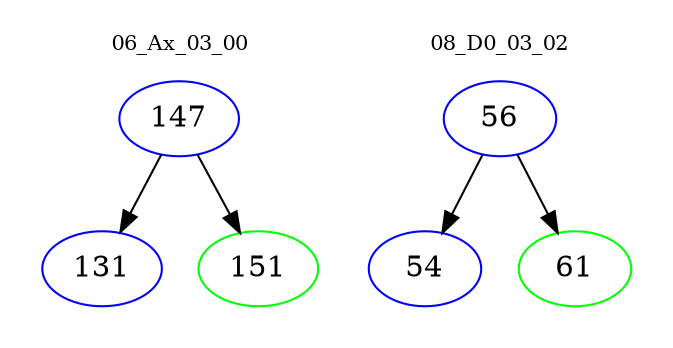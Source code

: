 digraph{
subgraph cluster_0 {
color = white
label = "06_Ax_03_00";
fontsize=10;
T0_147 [label="147", color="blue"]
T0_147 -> T0_131 [color="black"]
T0_131 [label="131", color="blue"]
T0_147 -> T0_151 [color="black"]
T0_151 [label="151", color="green"]
}
subgraph cluster_1 {
color = white
label = "08_D0_03_02";
fontsize=10;
T1_56 [label="56", color="blue"]
T1_56 -> T1_54 [color="black"]
T1_54 [label="54", color="blue"]
T1_56 -> T1_61 [color="black"]
T1_61 [label="61", color="green"]
}
}
